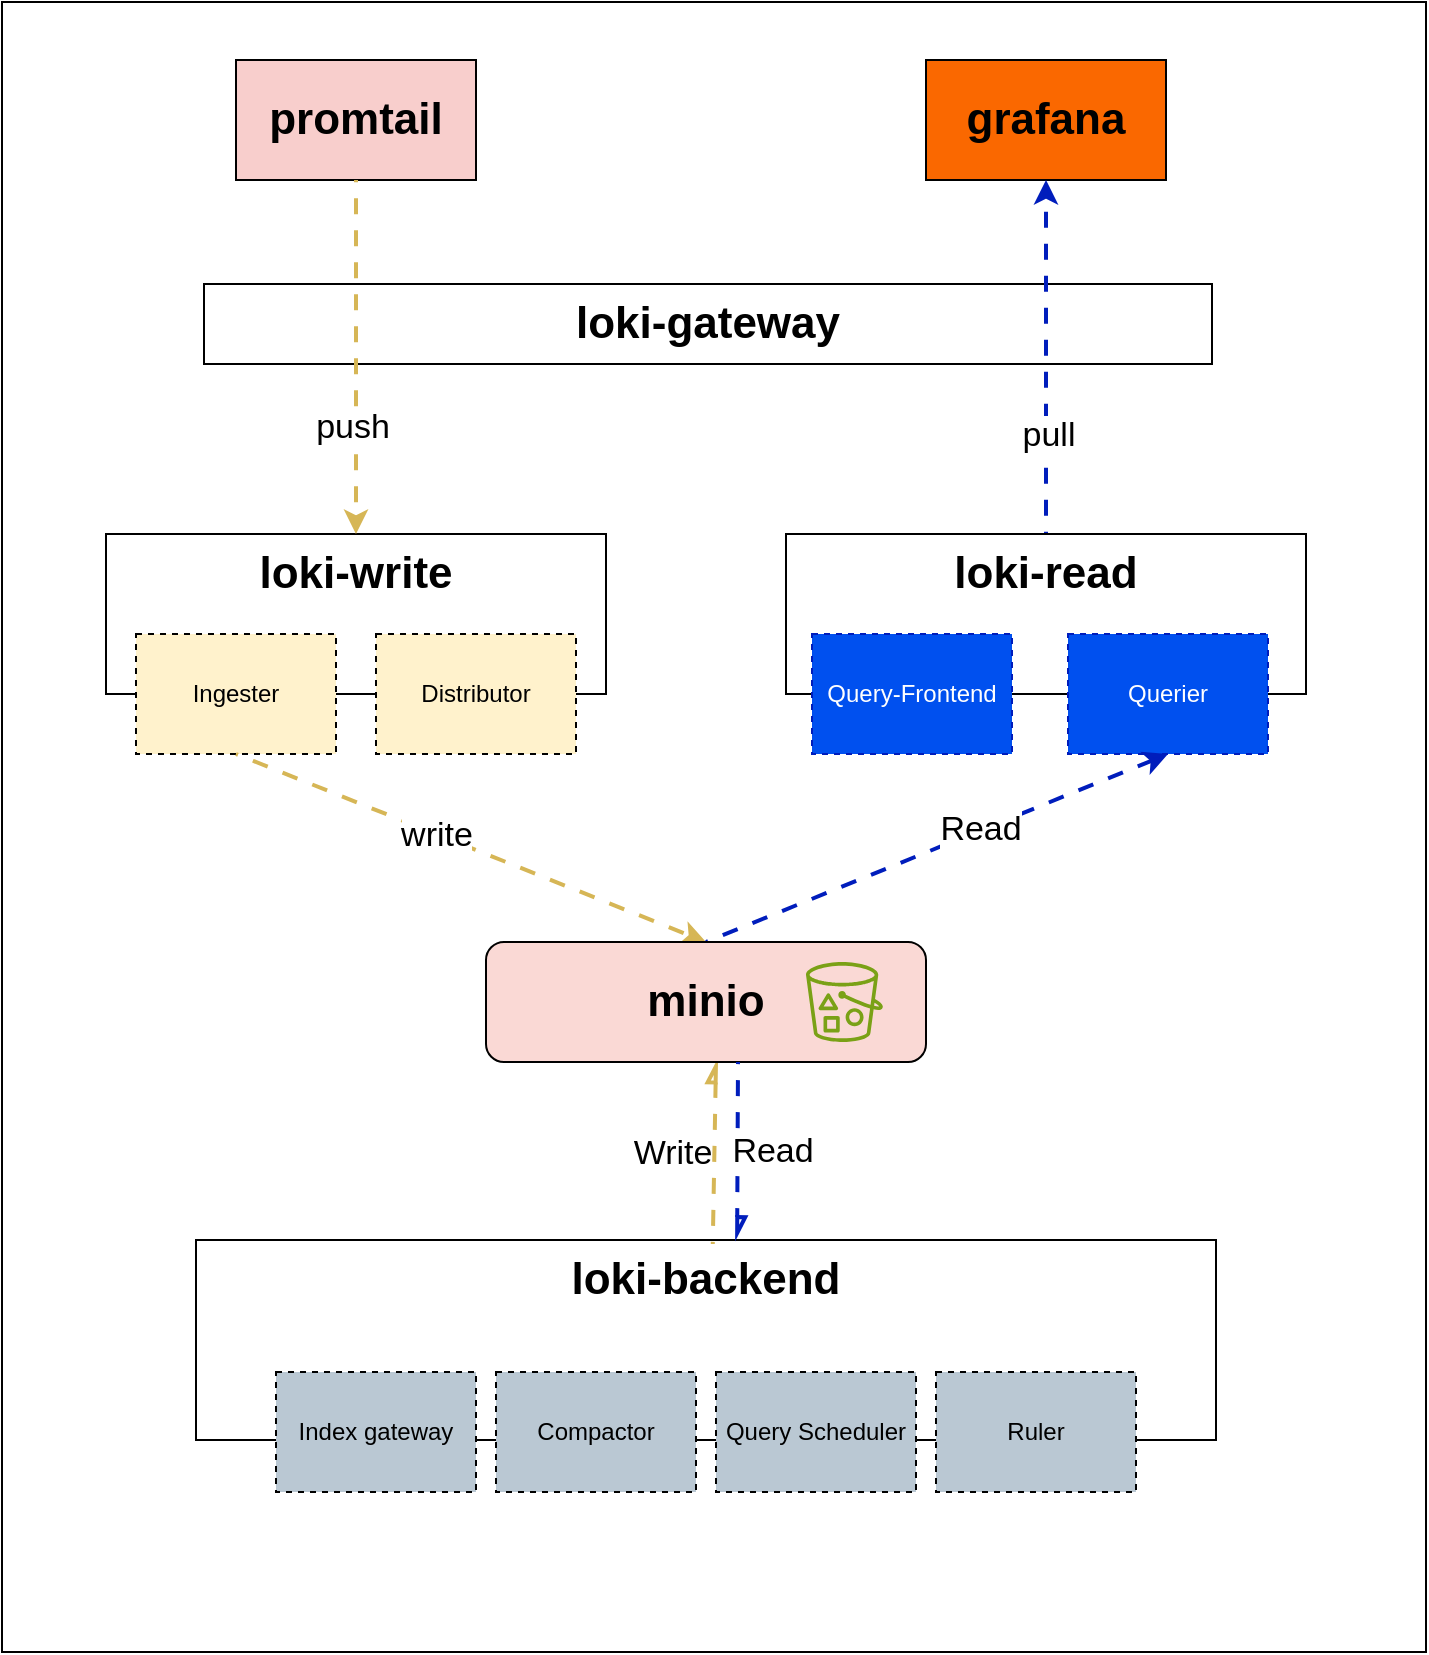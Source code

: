 <mxfile version="24.2.3" type="github">
  <diagram name="Page-1" id="tpmq7KTgLXHAwIFbk8Ce">
    <mxGraphModel dx="1262" dy="687" grid="0" gridSize="10" guides="1" tooltips="1" connect="1" arrows="1" fold="1" page="1" pageScale="1" pageWidth="850" pageHeight="1100" math="0" shadow="0">
      <root>
        <mxCell id="0" />
        <mxCell id="1" parent="0" />
        <mxCell id="jsRmNSJB02YLj93gW8im-1" value="" style="rounded=0;whiteSpace=wrap;html=1;fillColor=none;strokeColor=#000000;" vertex="1" parent="1">
          <mxGeometry x="73" y="128" width="712" height="825" as="geometry" />
        </mxCell>
        <mxCell id="LnWzgC6E7ghx9RHRUX_3-32" value="&lt;b&gt;loki-gateway&lt;/b&gt;" style="rounded=0;whiteSpace=wrap;html=1;fontSize=22;verticalAlign=middle;strokeColor=#000000;" parent="1" vertex="1">
          <mxGeometry x="174" y="269" width="504" height="40" as="geometry" />
        </mxCell>
        <mxCell id="LnWzgC6E7ghx9RHRUX_3-23" value="promtail" style="rounded=0;whiteSpace=wrap;html=1;fontSize=22;fillColor=#f8cecc;strokeColor=#000000;fontStyle=1" parent="1" vertex="1">
          <mxGeometry x="190" y="157" width="120" height="60" as="geometry" />
        </mxCell>
        <mxCell id="LnWzgC6E7ghx9RHRUX_3-24" value="grafana" style="rounded=0;whiteSpace=wrap;html=1;fontSize=22;fillColor=#fa6800;fontColor=#000000;strokeColor=#000000;fontStyle=1" parent="1" vertex="1">
          <mxGeometry x="535" y="157" width="120" height="60" as="geometry" />
        </mxCell>
        <mxCell id="LnWzgC6E7ghx9RHRUX_3-25" style="edgeStyle=orthogonalEdgeStyle;rounded=0;orthogonalLoop=1;jettySize=auto;html=1;entryX=0.5;entryY=1;entryDx=0;entryDy=0;strokeWidth=2;strokeColor=#001DBC;flowAnimation=1;fillColor=#0050ef;" parent="1" source="LnWzgC6E7ghx9RHRUX_3-10" target="LnWzgC6E7ghx9RHRUX_3-24" edge="1">
          <mxGeometry relative="1" as="geometry" />
        </mxCell>
        <mxCell id="jsRmNSJB02YLj93gW8im-4" value="&lt;font style=&quot;font-size: 17px;&quot;&gt;pull&lt;/font&gt;" style="edgeLabel;html=1;align=center;verticalAlign=middle;resizable=0;points=[];" vertex="1" connectable="0" parent="LnWzgC6E7ghx9RHRUX_3-25">
          <mxGeometry x="-0.44" y="-1" relative="1" as="geometry">
            <mxPoint as="offset" />
          </mxGeometry>
        </mxCell>
        <mxCell id="LnWzgC6E7ghx9RHRUX_3-27" value="" style="group;fontStyle=1;strokeColor=none;" parent="1" vertex="1" connectable="0">
          <mxGeometry x="125" y="394" width="250" height="120" as="geometry" />
        </mxCell>
        <mxCell id="LnWzgC6E7ghx9RHRUX_3-3" value="loki-write" style="rounded=0;whiteSpace=wrap;html=1;fontSize=22;verticalAlign=top;fontStyle=1;strokeColor=#000000;" parent="LnWzgC6E7ghx9RHRUX_3-27" vertex="1">
          <mxGeometry width="250" height="80" as="geometry" />
        </mxCell>
        <mxCell id="LnWzgC6E7ghx9RHRUX_3-6" value="Ingester" style="rounded=0;whiteSpace=wrap;html=1;fillColor=#fff2cc;strokeColor=#000000;dashed=1;" parent="LnWzgC6E7ghx9RHRUX_3-27" vertex="1">
          <mxGeometry x="15" y="50" width="100" height="60" as="geometry" />
        </mxCell>
        <mxCell id="LnWzgC6E7ghx9RHRUX_3-7" value="Distributor" style="rounded=0;whiteSpace=wrap;html=1;fillColor=#fff2cc;strokeColor=#000000;dashed=1;" parent="LnWzgC6E7ghx9RHRUX_3-27" vertex="1">
          <mxGeometry x="135" y="50" width="100" height="60" as="geometry" />
        </mxCell>
        <mxCell id="LnWzgC6E7ghx9RHRUX_3-26" value="&lt;font style=&quot;font-size: 17px;&quot;&gt;push&lt;/font&gt;" style="edgeStyle=orthogonalEdgeStyle;rounded=0;orthogonalLoop=1;jettySize=auto;html=1;exitX=0.5;exitY=1;exitDx=0;exitDy=0;strokeWidth=2;strokeColor=#d6b656;flowAnimation=1;fillColor=#fff2cc;" parent="1" source="LnWzgC6E7ghx9RHRUX_3-23" target="LnWzgC6E7ghx9RHRUX_3-3" edge="1">
          <mxGeometry x="0.401" y="-2" relative="1" as="geometry">
            <mxPoint as="offset" />
          </mxGeometry>
        </mxCell>
        <mxCell id="LnWzgC6E7ghx9RHRUX_3-28" value="" style="group;strokeColor=none;" parent="1" vertex="1" connectable="0">
          <mxGeometry x="465" y="394" width="260" height="120" as="geometry" />
        </mxCell>
        <mxCell id="LnWzgC6E7ghx9RHRUX_3-10" value="loki-read" style="rounded=0;whiteSpace=wrap;html=1;fontSize=22;verticalAlign=top;fontStyle=1;strokeColor=#000000;" parent="LnWzgC6E7ghx9RHRUX_3-28" vertex="1">
          <mxGeometry width="260" height="80" as="geometry" />
        </mxCell>
        <mxCell id="LnWzgC6E7ghx9RHRUX_3-11" value="Query-Frontend" style="rounded=0;whiteSpace=wrap;html=1;fillColor=#0050ef;strokeColor=#001DBC;dashed=1;fontColor=#ffffff;" parent="LnWzgC6E7ghx9RHRUX_3-28" vertex="1">
          <mxGeometry x="13" y="50" width="100" height="60" as="geometry" />
        </mxCell>
        <mxCell id="LnWzgC6E7ghx9RHRUX_3-12" value="Querier" style="rounded=0;whiteSpace=wrap;html=1;fillColor=#0050ef;strokeColor=#001DBC;dashed=1;fontColor=#ffffff;" parent="LnWzgC6E7ghx9RHRUX_3-28" vertex="1">
          <mxGeometry x="141" y="50" width="100" height="60" as="geometry" />
        </mxCell>
        <mxCell id="LnWzgC6E7ghx9RHRUX_3-29" value="" style="group;strokeColor=none;" parent="1" vertex="1" connectable="0">
          <mxGeometry x="170" y="747" width="510" height="120" as="geometry" />
        </mxCell>
        <mxCell id="LnWzgC6E7ghx9RHRUX_3-16" value="loki-backend" style="rounded=0;whiteSpace=wrap;html=1;fontSize=22;verticalAlign=top;fontStyle=1;strokeColor=#000000;" parent="LnWzgC6E7ghx9RHRUX_3-29" vertex="1">
          <mxGeometry width="510" height="100" as="geometry" />
        </mxCell>
        <mxCell id="LnWzgC6E7ghx9RHRUX_3-17" value="Index gateway" style="rounded=0;whiteSpace=wrap;html=1;fillColor=#bac8d3;strokeColor=#000000;dashed=1;" parent="LnWzgC6E7ghx9RHRUX_3-29" vertex="1">
          <mxGeometry x="40" y="66" width="100" height="60" as="geometry" />
        </mxCell>
        <mxCell id="LnWzgC6E7ghx9RHRUX_3-18" value="Compactor" style="rounded=0;whiteSpace=wrap;html=1;fillColor=#bac8d3;strokeColor=#000000;dashed=1;" parent="LnWzgC6E7ghx9RHRUX_3-29" vertex="1">
          <mxGeometry x="150" y="66" width="100" height="60" as="geometry" />
        </mxCell>
        <mxCell id="LnWzgC6E7ghx9RHRUX_3-19" value="Query Scheduler" style="rounded=0;whiteSpace=wrap;html=1;fillColor=#bac8d3;strokeColor=#000000;dashed=1;" parent="LnWzgC6E7ghx9RHRUX_3-29" vertex="1">
          <mxGeometry x="260" y="66" width="100" height="60" as="geometry" />
        </mxCell>
        <mxCell id="LnWzgC6E7ghx9RHRUX_3-20" value="Ruler" style="rounded=0;whiteSpace=wrap;html=1;fillColor=#bac8d3;strokeColor=#000000;dashed=1;" parent="LnWzgC6E7ghx9RHRUX_3-29" vertex="1">
          <mxGeometry x="370" y="66" width="100" height="60" as="geometry" />
        </mxCell>
        <mxCell id="LnWzgC6E7ghx9RHRUX_3-13" style="rounded=0;orthogonalLoop=1;jettySize=auto;html=1;exitX=0.5;exitY=1;exitDx=0;exitDy=0;entryX=0.5;entryY=0;entryDx=0;entryDy=0;strokeWidth=2;strokeColor=#d6b656;flowAnimation=1;fillColor=#fff2cc;" parent="1" source="LnWzgC6E7ghx9RHRUX_3-6" target="LnWzgC6E7ghx9RHRUX_3-1" edge="1">
          <mxGeometry relative="1" as="geometry" />
        </mxCell>
        <mxCell id="jsRmNSJB02YLj93gW8im-2" value="&lt;font style=&quot;font-size: 17px;&quot;&gt;write&lt;/font&gt;" style="edgeLabel;html=1;align=center;verticalAlign=middle;resizable=0;points=[];" vertex="1" connectable="0" parent="LnWzgC6E7ghx9RHRUX_3-13">
          <mxGeometry x="-0.149" y="-1" relative="1" as="geometry">
            <mxPoint as="offset" />
          </mxGeometry>
        </mxCell>
        <mxCell id="LnWzgC6E7ghx9RHRUX_3-14" style="rounded=0;orthogonalLoop=1;jettySize=auto;html=1;exitX=0.5;exitY=0;exitDx=0;exitDy=0;entryX=0.5;entryY=1;entryDx=0;entryDy=0;strokeWidth=2;strokeColor=#001DBC;flowAnimation=1;fillColor=#0050ef;" parent="1" source="LnWzgC6E7ghx9RHRUX_3-1" target="LnWzgC6E7ghx9RHRUX_3-12" edge="1">
          <mxGeometry relative="1" as="geometry" />
        </mxCell>
        <mxCell id="jsRmNSJB02YLj93gW8im-3" value="&lt;font style=&quot;font-size: 17px;&quot;&gt;Read&lt;/font&gt;" style="edgeLabel;html=1;align=center;verticalAlign=middle;resizable=0;points=[];" vertex="1" connectable="0" parent="LnWzgC6E7ghx9RHRUX_3-14">
          <mxGeometry x="0.185" y="1" relative="1" as="geometry">
            <mxPoint as="offset" />
          </mxGeometry>
        </mxCell>
        <mxCell id="LnWzgC6E7ghx9RHRUX_3-21" style="rounded=0;orthogonalLoop=1;jettySize=auto;html=1;exitX=0.389;exitY=0.02;exitDx=0;exitDy=0;strokeWidth=2;strokeColor=#d6b656;flowAnimation=1;entryX=0.25;entryY=1;entryDx=0;entryDy=0;exitPerimeter=0;endArrow=async;endFill=0;fillColor=#fff2cc;" parent="1" edge="1">
          <mxGeometry relative="1" as="geometry">
            <mxPoint x="428.39" y="749" as="sourcePoint" />
            <mxPoint x="430" y="658" as="targetPoint" />
          </mxGeometry>
        </mxCell>
        <mxCell id="jsRmNSJB02YLj93gW8im-6" value="Write" style="edgeLabel;html=1;align=center;verticalAlign=middle;resizable=0;points=[];fontSize=17;" vertex="1" connectable="0" parent="LnWzgC6E7ghx9RHRUX_3-21">
          <mxGeometry x="0.089" y="3" relative="1" as="geometry">
            <mxPoint x="-19" y="4" as="offset" />
          </mxGeometry>
        </mxCell>
        <mxCell id="LnWzgC6E7ghx9RHRUX_3-1" value="minio&lt;br style=&quot;font-size: 22px;&quot;&gt;" style="rounded=1;whiteSpace=wrap;html=1;fontSize=22;fillColor=#fad9d5;strokeColor=#000000;fontStyle=1" parent="1" vertex="1">
          <mxGeometry x="315" y="598" width="220" height="60" as="geometry" />
        </mxCell>
        <mxCell id="LnWzgC6E7ghx9RHRUX_3-31" value="" style="sketch=0;outlineConnect=0;fontColor=#232F3E;gradientColor=none;fillColor=#7AA116;strokeColor=#000000;dashed=0;verticalLabelPosition=bottom;verticalAlign=top;align=center;html=1;fontSize=12;fontStyle=0;aspect=fixed;pointerEvents=1;shape=mxgraph.aws4.bucket_with_objects;" parent="1" vertex="1">
          <mxGeometry x="475" y="608" width="38.46" height="40" as="geometry" />
        </mxCell>
        <mxCell id="jsRmNSJB02YLj93gW8im-5" style="rounded=0;orthogonalLoop=1;jettySize=auto;html=1;exitX=0.75;exitY=1;exitDx=0;exitDy=0;strokeWidth=2;strokeColor=#001DBC;flowAnimation=1;entryX=0.607;entryY=-0.012;entryDx=0;entryDy=0;entryPerimeter=0;endArrow=async;endFill=0;fillColor=#0050ef;" edge="1" parent="1">
          <mxGeometry relative="1" as="geometry">
            <mxPoint x="441" y="658" as="sourcePoint" />
            <mxPoint x="440.57" y="745.8" as="targetPoint" />
          </mxGeometry>
        </mxCell>
        <mxCell id="jsRmNSJB02YLj93gW8im-7" value="Read" style="edgeLabel;html=1;align=center;verticalAlign=middle;resizable=0;points=[];fontSize=17;" vertex="1" connectable="0" parent="jsRmNSJB02YLj93gW8im-5">
          <mxGeometry x="-0.08" y="1" relative="1" as="geometry">
            <mxPoint x="16" y="4" as="offset" />
          </mxGeometry>
        </mxCell>
      </root>
    </mxGraphModel>
  </diagram>
</mxfile>
